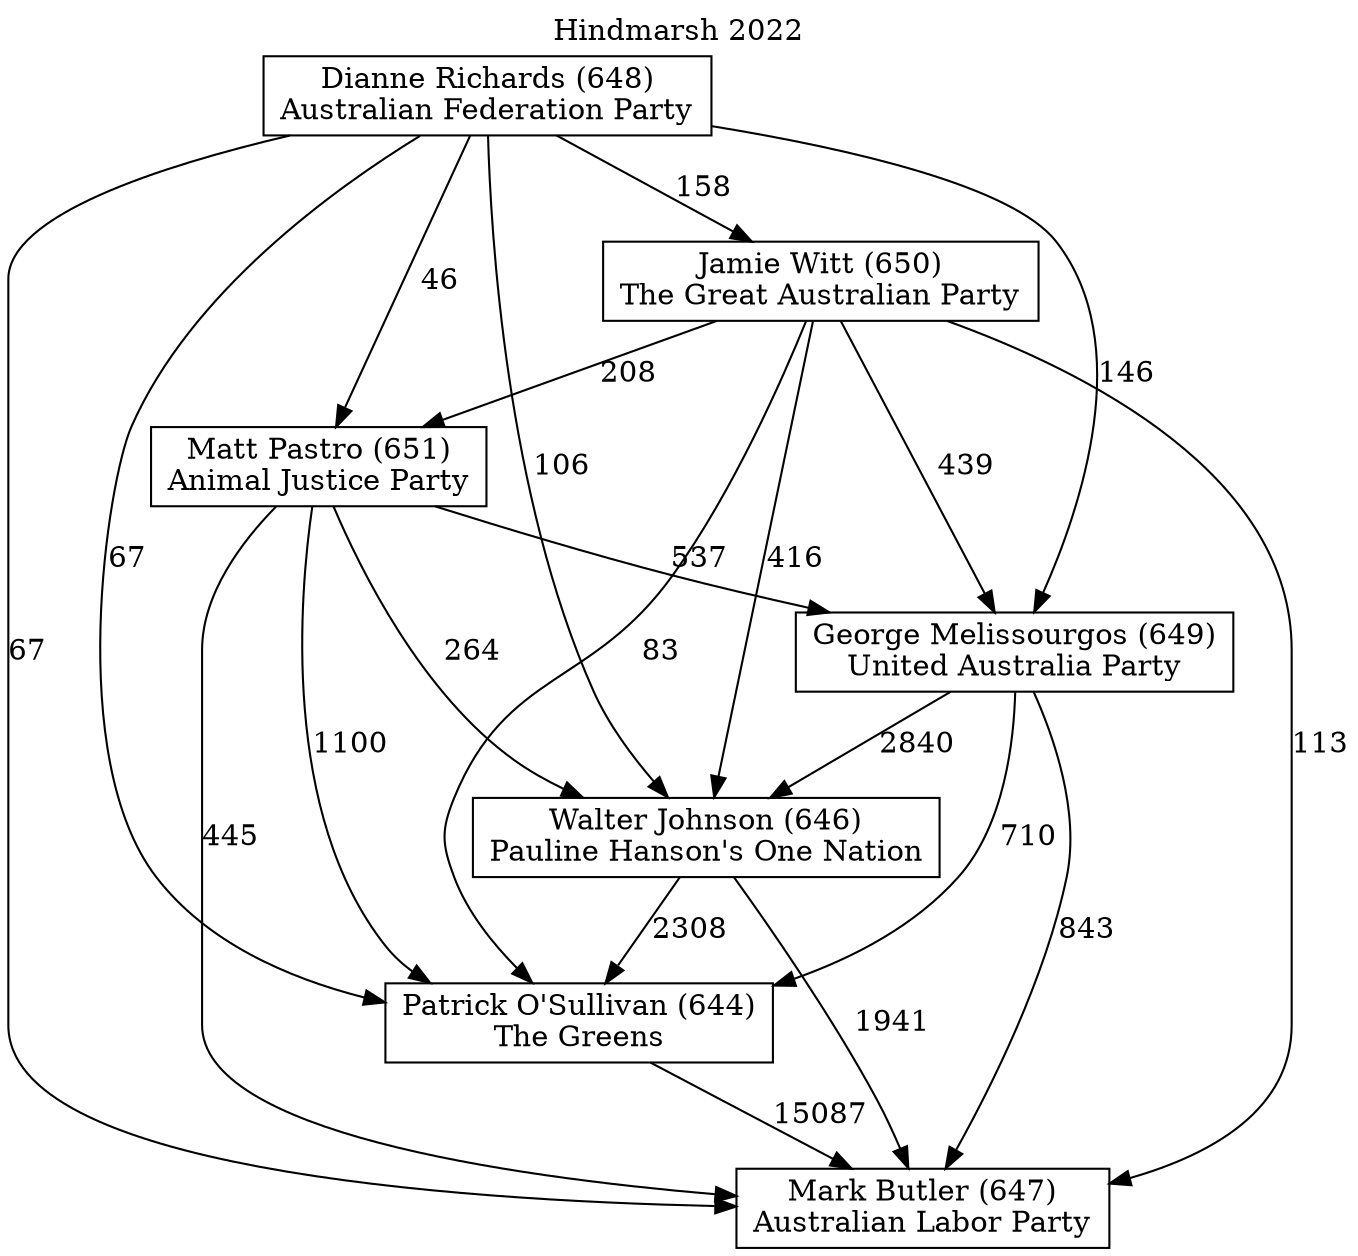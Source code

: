 // House preference flow
digraph "Mark Butler (647)_Hindmarsh_2022" {
	graph [label="Hindmarsh 2022" labelloc=t mclimit=10]
	node [shape=box]
	"Patrick O'Sullivan (644)" [label="Patrick O'Sullivan (644)
The Greens"]
	"Mark Butler (647)" [label="Mark Butler (647)
Australian Labor Party"]
	"Dianne Richards (648)" [label="Dianne Richards (648)
Australian Federation Party"]
	"Jamie Witt (650)" [label="Jamie Witt (650)
The Great Australian Party"]
	"George Melissourgos (649)" [label="George Melissourgos (649)
United Australia Party"]
	"Matt Pastro (651)" [label="Matt Pastro (651)
Animal Justice Party"]
	"Walter Johnson (646)" [label="Walter Johnson (646)
Pauline Hanson's One Nation"]
	"Walter Johnson (646)" -> "Mark Butler (647)" [label=1941]
	"Dianne Richards (648)" -> "Jamie Witt (650)" [label=158]
	"Dianne Richards (648)" -> "Matt Pastro (651)" [label=46]
	"Jamie Witt (650)" -> "Walter Johnson (646)" [label=416]
	"Matt Pastro (651)" -> "Walter Johnson (646)" [label=264]
	"Dianne Richards (648)" -> "Mark Butler (647)" [label=67]
	"Matt Pastro (651)" -> "Patrick O'Sullivan (644)" [label=1100]
	"Dianne Richards (648)" -> "George Melissourgos (649)" [label=146]
	"Jamie Witt (650)" -> "Patrick O'Sullivan (644)" [label=83]
	"Dianne Richards (648)" -> "Patrick O'Sullivan (644)" [label=67]
	"George Melissourgos (649)" -> "Patrick O'Sullivan (644)" [label=710]
	"Patrick O'Sullivan (644)" -> "Mark Butler (647)" [label=15087]
	"George Melissourgos (649)" -> "Mark Butler (647)" [label=843]
	"Matt Pastro (651)" -> "George Melissourgos (649)" [label=537]
	"Jamie Witt (650)" -> "Matt Pastro (651)" [label=208]
	"Jamie Witt (650)" -> "George Melissourgos (649)" [label=439]
	"Matt Pastro (651)" -> "Mark Butler (647)" [label=445]
	"Jamie Witt (650)" -> "Mark Butler (647)" [label=113]
	"Walter Johnson (646)" -> "Patrick O'Sullivan (644)" [label=2308]
	"Dianne Richards (648)" -> "Walter Johnson (646)" [label=106]
	"George Melissourgos (649)" -> "Walter Johnson (646)" [label=2840]
}
